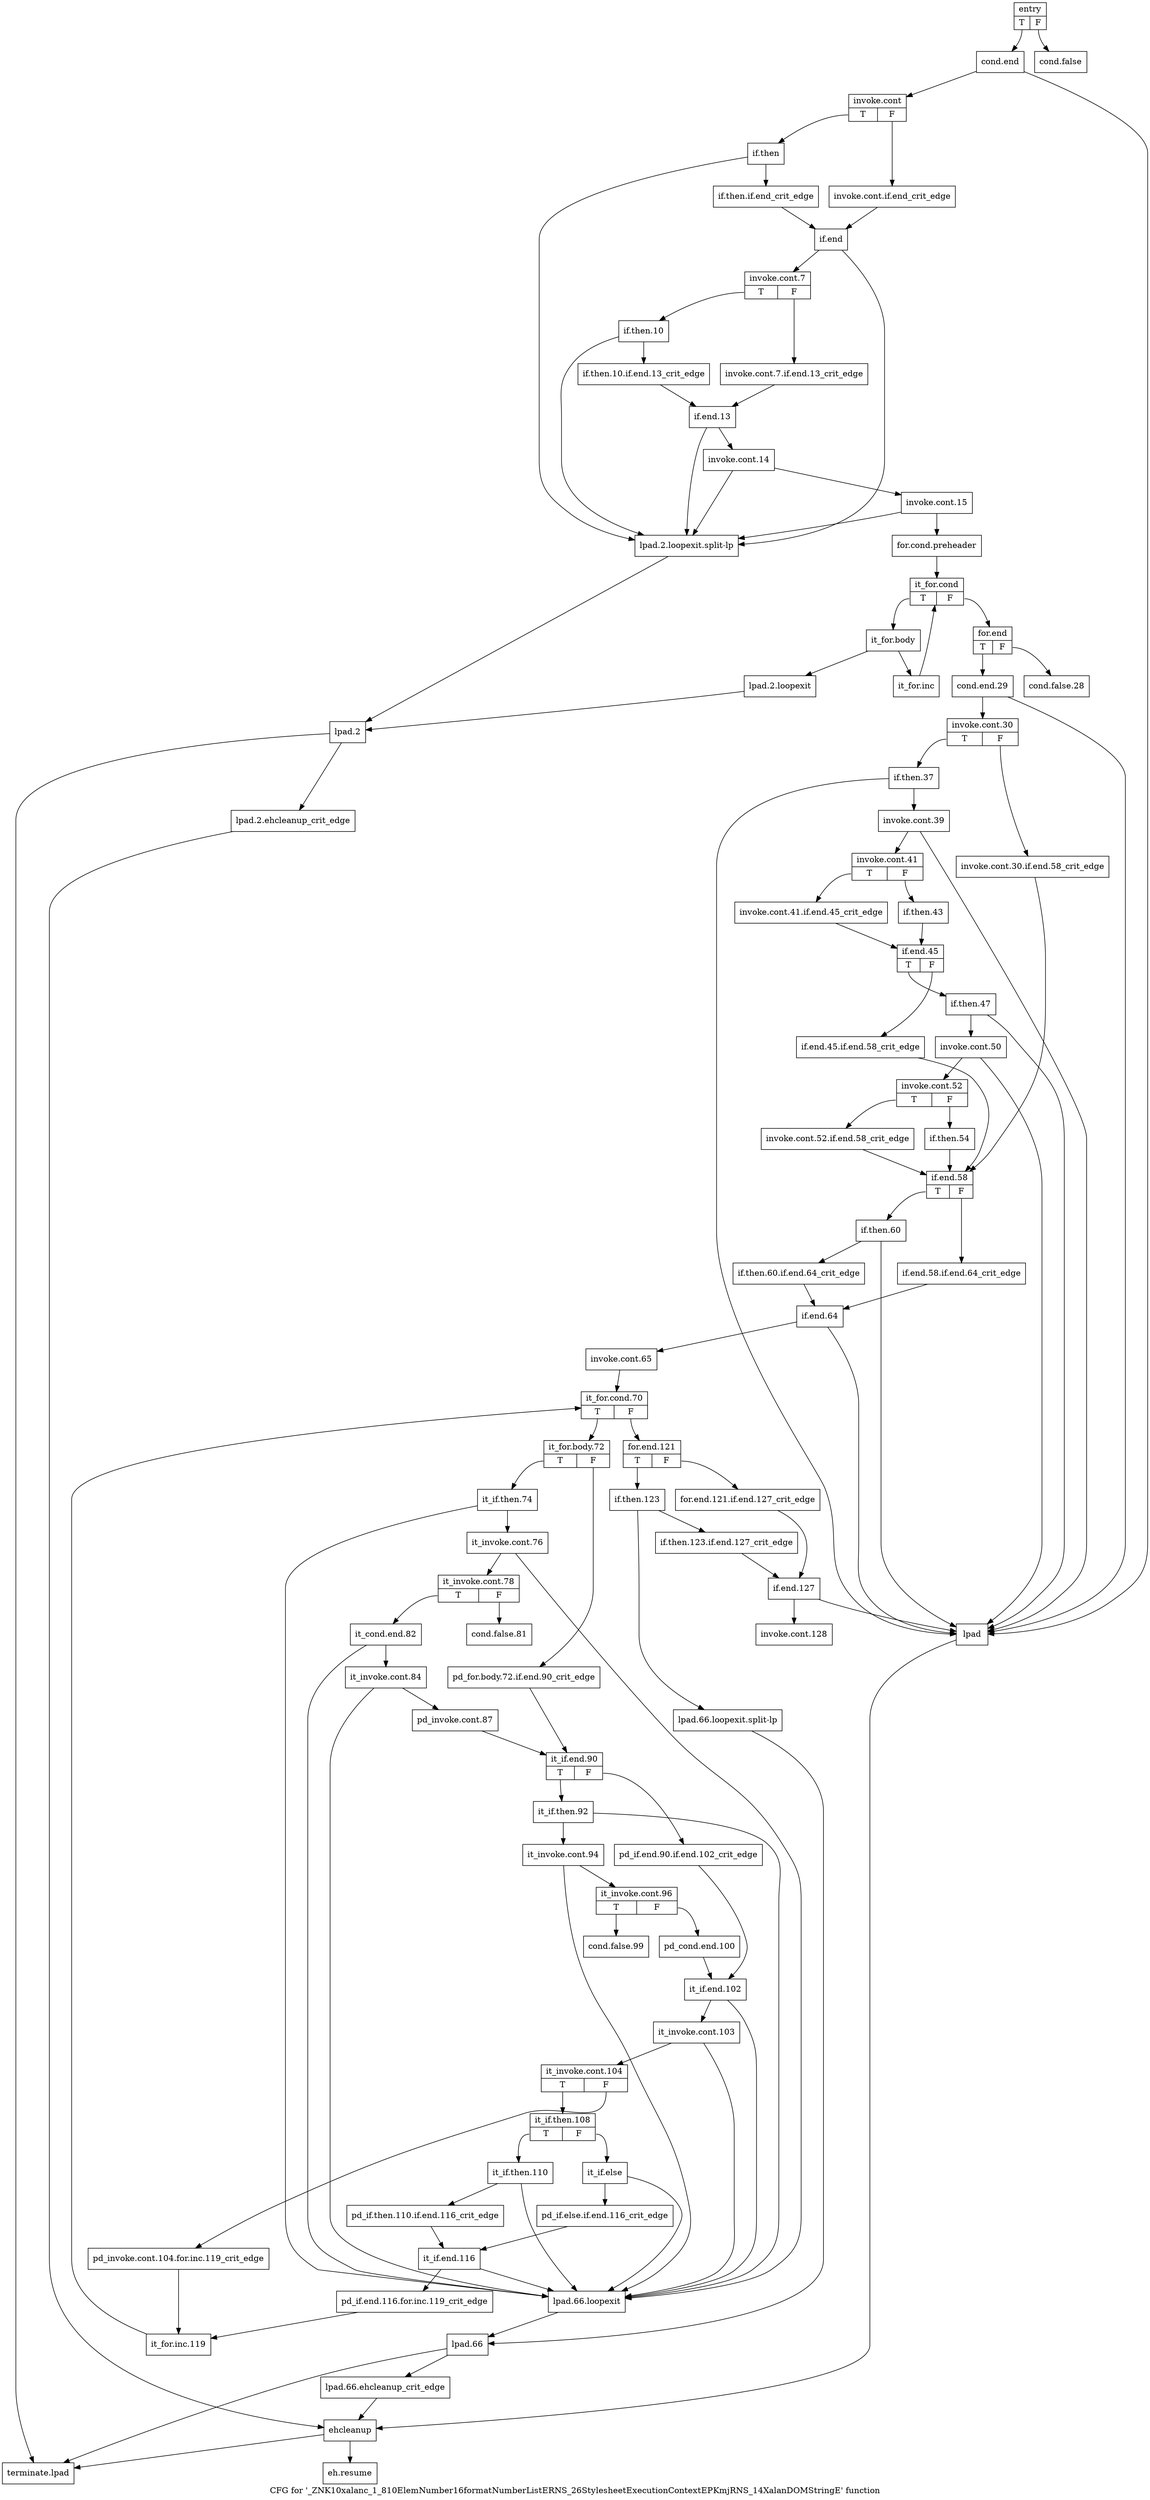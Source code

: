 digraph "CFG for '_ZNK10xalanc_1_810ElemNumber16formatNumberListERNS_26StylesheetExecutionContextEPKmjRNS_14XalanDOMStringE' function" {
	label="CFG for '_ZNK10xalanc_1_810ElemNumber16formatNumberListERNS_26StylesheetExecutionContextEPKmjRNS_14XalanDOMStringE' function";

	Node0x7217d70 [shape=record,label="{entry|{<s0>T|<s1>F}}"];
	Node0x7217d70:s0 -> Node0x72234c0;
	Node0x7217d70:s1 -> Node0x7217dc0;
	Node0x7217dc0 [shape=record,label="{cond.false}"];
	Node0x72234c0 [shape=record,label="{cond.end}"];
	Node0x72234c0 -> Node0x7223510;
	Node0x72234c0 -> Node0x7223650;
	Node0x7223510 [shape=record,label="{invoke.cont|{<s0>T|<s1>F}}"];
	Node0x7223510:s0 -> Node0x72235b0;
	Node0x7223510:s1 -> Node0x7223560;
	Node0x7223560 [shape=record,label="{invoke.cont.if.end_crit_edge}"];
	Node0x7223560 -> Node0x72237e0;
	Node0x72235b0 [shape=record,label="{if.then}"];
	Node0x72235b0 -> Node0x7223600;
	Node0x72235b0 -> Node0x72236f0;
	Node0x7223600 [shape=record,label="{if.then.if.end_crit_edge}"];
	Node0x7223600 -> Node0x72237e0;
	Node0x7223650 [shape=record,label="{lpad}"];
	Node0x7223650 -> Node0x7224f00;
	Node0x72236a0 [shape=record,label="{lpad.2.loopexit}"];
	Node0x72236a0 -> Node0x7223740;
	Node0x72236f0 [shape=record,label="{lpad.2.loopexit.split-lp}"];
	Node0x72236f0 -> Node0x7223740;
	Node0x7223740 [shape=record,label="{lpad.2}"];
	Node0x7223740 -> Node0x7223790;
	Node0x7223740 -> Node0x7224fa0;
	Node0x7223790 [shape=record,label="{lpad.2.ehcleanup_crit_edge}"];
	Node0x7223790 -> Node0x7224f00;
	Node0x72237e0 [shape=record,label="{if.end}"];
	Node0x72237e0 -> Node0x7223830;
	Node0x72237e0 -> Node0x72236f0;
	Node0x7223830 [shape=record,label="{invoke.cont.7|{<s0>T|<s1>F}}"];
	Node0x7223830:s0 -> Node0x72238d0;
	Node0x7223830:s1 -> Node0x7223880;
	Node0x7223880 [shape=record,label="{invoke.cont.7.if.end.13_crit_edge}"];
	Node0x7223880 -> Node0x7223970;
	Node0x72238d0 [shape=record,label="{if.then.10}"];
	Node0x72238d0 -> Node0x7223920;
	Node0x72238d0 -> Node0x72236f0;
	Node0x7223920 [shape=record,label="{if.then.10.if.end.13_crit_edge}"];
	Node0x7223920 -> Node0x7223970;
	Node0x7223970 [shape=record,label="{if.end.13}"];
	Node0x7223970 -> Node0x72239c0;
	Node0x7223970 -> Node0x72236f0;
	Node0x72239c0 [shape=record,label="{invoke.cont.14}"];
	Node0x72239c0 -> Node0x7223a10;
	Node0x72239c0 -> Node0x72236f0;
	Node0x7223a10 [shape=record,label="{invoke.cont.15}"];
	Node0x7223a10 -> Node0x7223a60;
	Node0x7223a10 -> Node0x72236f0;
	Node0x7223a60 [shape=record,label="{for.cond.preheader}"];
	Node0x7223a60 -> Node0x7223ab0;
	Node0x7223ab0 [shape=record,label="{it_for.cond|{<s0>T|<s1>F}}"];
	Node0x7223ab0:s0 -> Node0x7223b00;
	Node0x7223ab0:s1 -> Node0x7223ba0;
	Node0x7223b00 [shape=record,label="{it_for.body}"];
	Node0x7223b00 -> Node0x7223b50;
	Node0x7223b00 -> Node0x72236a0;
	Node0x7223b50 [shape=record,label="{it_for.inc}"];
	Node0x7223b50 -> Node0x7223ab0;
	Node0x7223ba0 [shape=record,label="{for.end|{<s0>T|<s1>F}}"];
	Node0x7223ba0:s0 -> Node0x7223c40;
	Node0x7223ba0:s1 -> Node0x7223bf0;
	Node0x7223bf0 [shape=record,label="{cond.false.28}"];
	Node0x7223c40 [shape=record,label="{cond.end.29}"];
	Node0x7223c40 -> Node0x7223c90;
	Node0x7223c40 -> Node0x7223650;
	Node0x7223c90 [shape=record,label="{invoke.cont.30|{<s0>T|<s1>F}}"];
	Node0x7223c90:s0 -> Node0x7223d30;
	Node0x7223c90:s1 -> Node0x7223ce0;
	Node0x7223ce0 [shape=record,label="{invoke.cont.30.if.end.58_crit_edge}"];
	Node0x7223ce0 -> Node0x72240f0;
	Node0x7223d30 [shape=record,label="{if.then.37}"];
	Node0x7223d30 -> Node0x7223d80;
	Node0x7223d30 -> Node0x7223650;
	Node0x7223d80 [shape=record,label="{invoke.cont.39}"];
	Node0x7223d80 -> Node0x7223dd0;
	Node0x7223d80 -> Node0x7223650;
	Node0x7223dd0 [shape=record,label="{invoke.cont.41|{<s0>T|<s1>F}}"];
	Node0x7223dd0:s0 -> Node0x7223e20;
	Node0x7223dd0:s1 -> Node0x7223e70;
	Node0x7223e20 [shape=record,label="{invoke.cont.41.if.end.45_crit_edge}"];
	Node0x7223e20 -> Node0x7223ec0;
	Node0x7223e70 [shape=record,label="{if.then.43}"];
	Node0x7223e70 -> Node0x7223ec0;
	Node0x7223ec0 [shape=record,label="{if.end.45|{<s0>T|<s1>F}}"];
	Node0x7223ec0:s0 -> Node0x7223f60;
	Node0x7223ec0:s1 -> Node0x7223f10;
	Node0x7223f10 [shape=record,label="{if.end.45.if.end.58_crit_edge}"];
	Node0x7223f10 -> Node0x72240f0;
	Node0x7223f60 [shape=record,label="{if.then.47}"];
	Node0x7223f60 -> Node0x7223fb0;
	Node0x7223f60 -> Node0x7223650;
	Node0x7223fb0 [shape=record,label="{invoke.cont.50}"];
	Node0x7223fb0 -> Node0x7224000;
	Node0x7223fb0 -> Node0x7223650;
	Node0x7224000 [shape=record,label="{invoke.cont.52|{<s0>T|<s1>F}}"];
	Node0x7224000:s0 -> Node0x7224050;
	Node0x7224000:s1 -> Node0x72240a0;
	Node0x7224050 [shape=record,label="{invoke.cont.52.if.end.58_crit_edge}"];
	Node0x7224050 -> Node0x72240f0;
	Node0x72240a0 [shape=record,label="{if.then.54}"];
	Node0x72240a0 -> Node0x72240f0;
	Node0x72240f0 [shape=record,label="{if.end.58|{<s0>T|<s1>F}}"];
	Node0x72240f0:s0 -> Node0x7224190;
	Node0x72240f0:s1 -> Node0x7224140;
	Node0x7224140 [shape=record,label="{if.end.58.if.end.64_crit_edge}"];
	Node0x7224140 -> Node0x7224230;
	Node0x7224190 [shape=record,label="{if.then.60}"];
	Node0x7224190 -> Node0x72241e0;
	Node0x7224190 -> Node0x7223650;
	Node0x72241e0 [shape=record,label="{if.then.60.if.end.64_crit_edge}"];
	Node0x72241e0 -> Node0x7224230;
	Node0x7224230 [shape=record,label="{if.end.64}"];
	Node0x7224230 -> Node0x7224280;
	Node0x7224230 -> Node0x7223650;
	Node0x7224280 [shape=record,label="{invoke.cont.65}"];
	Node0x7224280 -> Node0x72242d0;
	Node0x72242d0 [shape=record,label="{it_for.cond.70|{<s0>T|<s1>F}}"];
	Node0x72242d0:s0 -> Node0x7224320;
	Node0x72242d0:s1 -> Node0x7224d20;
	Node0x7224320 [shape=record,label="{it_for.body.72|{<s0>T|<s1>F}}"];
	Node0x7224320:s0 -> Node0x72243c0;
	Node0x7224320:s1 -> Node0x7224370;
	Node0x7224370 [shape=record,label="{pd_for.body.72.if.end.90_crit_edge}"];
	Node0x7224370 -> Node0x7224730;
	Node0x72243c0 [shape=record,label="{it_if.then.74}"];
	Node0x72243c0 -> Node0x7224410;
	Node0x72243c0 -> Node0x7224500;
	Node0x7224410 [shape=record,label="{it_invoke.cont.76}"];
	Node0x7224410 -> Node0x7224460;
	Node0x7224410 -> Node0x7224500;
	Node0x7224460 [shape=record,label="{it_invoke.cont.78|{<s0>T|<s1>F}}"];
	Node0x7224460:s0 -> Node0x7224640;
	Node0x7224460:s1 -> Node0x72244b0;
	Node0x72244b0 [shape=record,label="{cond.false.81}"];
	Node0x7224500 [shape=record,label="{lpad.66.loopexit}"];
	Node0x7224500 -> Node0x72245a0;
	Node0x7224550 [shape=record,label="{lpad.66.loopexit.split-lp}"];
	Node0x7224550 -> Node0x72245a0;
	Node0x72245a0 [shape=record,label="{lpad.66}"];
	Node0x72245a0 -> Node0x72245f0;
	Node0x72245a0 -> Node0x7224fa0;
	Node0x72245f0 [shape=record,label="{lpad.66.ehcleanup_crit_edge}"];
	Node0x72245f0 -> Node0x7224f00;
	Node0x7224640 [shape=record,label="{it_cond.end.82}"];
	Node0x7224640 -> Node0x7224690;
	Node0x7224640 -> Node0x7224500;
	Node0x7224690 [shape=record,label="{it_invoke.cont.84}"];
	Node0x7224690 -> Node0x72246e0;
	Node0x7224690 -> Node0x7224500;
	Node0x72246e0 [shape=record,label="{pd_invoke.cont.87}"];
	Node0x72246e0 -> Node0x7224730;
	Node0x7224730 [shape=record,label="{it_if.end.90|{<s0>T|<s1>F}}"];
	Node0x7224730:s0 -> Node0x72247d0;
	Node0x7224730:s1 -> Node0x7224780;
	Node0x7224780 [shape=record,label="{pd_if.end.90.if.end.102_crit_edge}"];
	Node0x7224780 -> Node0x7224960;
	Node0x72247d0 [shape=record,label="{it_if.then.92}"];
	Node0x72247d0 -> Node0x7224820;
	Node0x72247d0 -> Node0x7224500;
	Node0x7224820 [shape=record,label="{it_invoke.cont.94}"];
	Node0x7224820 -> Node0x7224870;
	Node0x7224820 -> Node0x7224500;
	Node0x7224870 [shape=record,label="{it_invoke.cont.96|{<s0>T|<s1>F}}"];
	Node0x7224870:s0 -> Node0x72248c0;
	Node0x7224870:s1 -> Node0x7224910;
	Node0x72248c0 [shape=record,label="{cond.false.99}"];
	Node0x7224910 [shape=record,label="{pd_cond.end.100}"];
	Node0x7224910 -> Node0x7224960;
	Node0x7224960 [shape=record,label="{it_if.end.102}"];
	Node0x7224960 -> Node0x72249b0;
	Node0x7224960 -> Node0x7224500;
	Node0x72249b0 [shape=record,label="{it_invoke.cont.103}"];
	Node0x72249b0 -> Node0x7224a00;
	Node0x72249b0 -> Node0x7224500;
	Node0x7224a00 [shape=record,label="{it_invoke.cont.104|{<s0>T|<s1>F}}"];
	Node0x7224a00:s0 -> Node0x7224aa0;
	Node0x7224a00:s1 -> Node0x7224a50;
	Node0x7224a50 [shape=record,label="{pd_invoke.cont.104.for.inc.119_crit_edge}"];
	Node0x7224a50 -> Node0x7224cd0;
	Node0x7224aa0 [shape=record,label="{it_if.then.108|{<s0>T|<s1>F}}"];
	Node0x7224aa0:s0 -> Node0x7224af0;
	Node0x7224aa0:s1 -> Node0x7224b90;
	Node0x7224af0 [shape=record,label="{it_if.then.110}"];
	Node0x7224af0 -> Node0x7224b40;
	Node0x7224af0 -> Node0x7224500;
	Node0x7224b40 [shape=record,label="{pd_if.then.110.if.end.116_crit_edge}"];
	Node0x7224b40 -> Node0x7224c30;
	Node0x7224b90 [shape=record,label="{it_if.else}"];
	Node0x7224b90 -> Node0x7224be0;
	Node0x7224b90 -> Node0x7224500;
	Node0x7224be0 [shape=record,label="{pd_if.else.if.end.116_crit_edge}"];
	Node0x7224be0 -> Node0x7224c30;
	Node0x7224c30 [shape=record,label="{it_if.end.116}"];
	Node0x7224c30 -> Node0x7224c80;
	Node0x7224c30 -> Node0x7224500;
	Node0x7224c80 [shape=record,label="{pd_if.end.116.for.inc.119_crit_edge}"];
	Node0x7224c80 -> Node0x7224cd0;
	Node0x7224cd0 [shape=record,label="{it_for.inc.119}"];
	Node0x7224cd0 -> Node0x72242d0;
	Node0x7224d20 [shape=record,label="{for.end.121|{<s0>T|<s1>F}}"];
	Node0x7224d20:s0 -> Node0x7224dc0;
	Node0x7224d20:s1 -> Node0x7224d70;
	Node0x7224d70 [shape=record,label="{for.end.121.if.end.127_crit_edge}"];
	Node0x7224d70 -> Node0x7224e60;
	Node0x7224dc0 [shape=record,label="{if.then.123}"];
	Node0x7224dc0 -> Node0x7224e10;
	Node0x7224dc0 -> Node0x7224550;
	Node0x7224e10 [shape=record,label="{if.then.123.if.end.127_crit_edge}"];
	Node0x7224e10 -> Node0x7224e60;
	Node0x7224e60 [shape=record,label="{if.end.127}"];
	Node0x7224e60 -> Node0x7224eb0;
	Node0x7224e60 -> Node0x7223650;
	Node0x7224eb0 [shape=record,label="{invoke.cont.128}"];
	Node0x7224f00 [shape=record,label="{ehcleanup}"];
	Node0x7224f00 -> Node0x7224f50;
	Node0x7224f00 -> Node0x7224fa0;
	Node0x7224f50 [shape=record,label="{eh.resume}"];
	Node0x7224fa0 [shape=record,label="{terminate.lpad}"];
}
